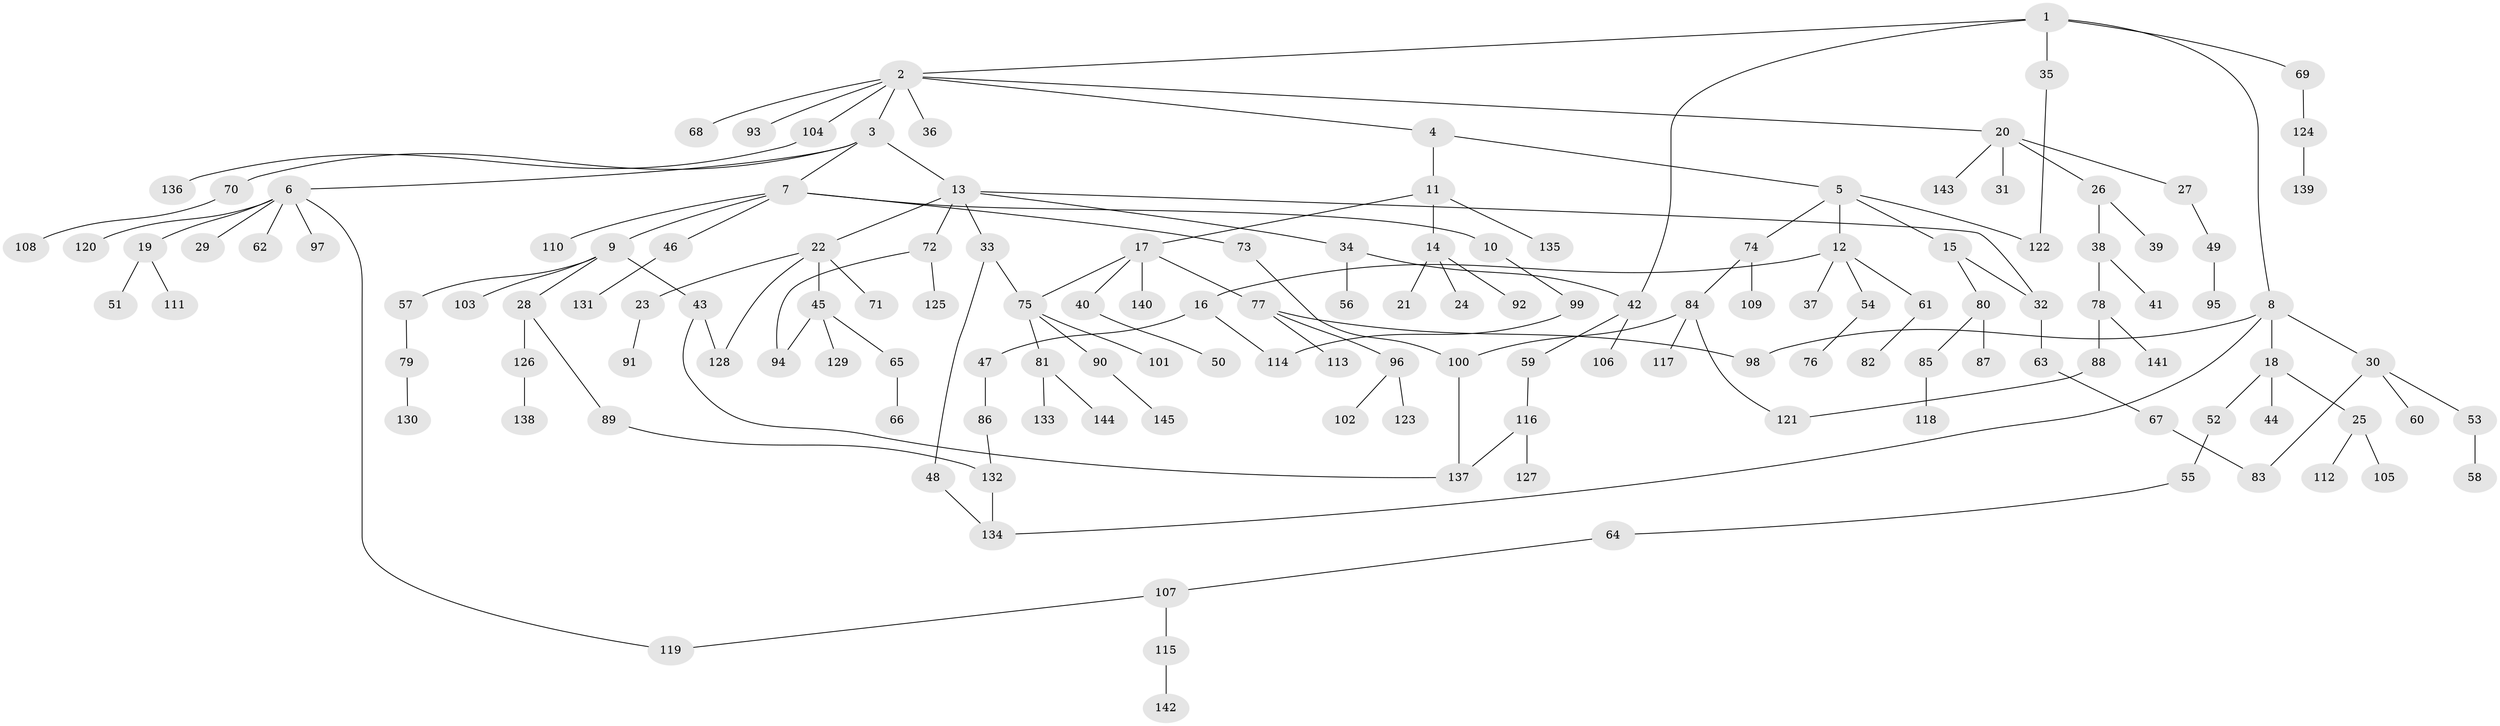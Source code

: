 // Generated by graph-tools (version 1.1) at 2025/25/03/09/25 03:25:25]
// undirected, 145 vertices, 161 edges
graph export_dot {
graph [start="1"]
  node [color=gray90,style=filled];
  1;
  2;
  3;
  4;
  5;
  6;
  7;
  8;
  9;
  10;
  11;
  12;
  13;
  14;
  15;
  16;
  17;
  18;
  19;
  20;
  21;
  22;
  23;
  24;
  25;
  26;
  27;
  28;
  29;
  30;
  31;
  32;
  33;
  34;
  35;
  36;
  37;
  38;
  39;
  40;
  41;
  42;
  43;
  44;
  45;
  46;
  47;
  48;
  49;
  50;
  51;
  52;
  53;
  54;
  55;
  56;
  57;
  58;
  59;
  60;
  61;
  62;
  63;
  64;
  65;
  66;
  67;
  68;
  69;
  70;
  71;
  72;
  73;
  74;
  75;
  76;
  77;
  78;
  79;
  80;
  81;
  82;
  83;
  84;
  85;
  86;
  87;
  88;
  89;
  90;
  91;
  92;
  93;
  94;
  95;
  96;
  97;
  98;
  99;
  100;
  101;
  102;
  103;
  104;
  105;
  106;
  107;
  108;
  109;
  110;
  111;
  112;
  113;
  114;
  115;
  116;
  117;
  118;
  119;
  120;
  121;
  122;
  123;
  124;
  125;
  126;
  127;
  128;
  129;
  130;
  131;
  132;
  133;
  134;
  135;
  136;
  137;
  138;
  139;
  140;
  141;
  142;
  143;
  144;
  145;
  1 -- 2;
  1 -- 8;
  1 -- 35;
  1 -- 42;
  1 -- 69;
  2 -- 3;
  2 -- 4;
  2 -- 20;
  2 -- 36;
  2 -- 68;
  2 -- 93;
  2 -- 104;
  3 -- 6;
  3 -- 7;
  3 -- 13;
  3 -- 70;
  4 -- 5;
  4 -- 11;
  5 -- 12;
  5 -- 15;
  5 -- 74;
  5 -- 122;
  6 -- 19;
  6 -- 29;
  6 -- 62;
  6 -- 97;
  6 -- 120;
  6 -- 119;
  7 -- 9;
  7 -- 10;
  7 -- 46;
  7 -- 73;
  7 -- 110;
  8 -- 18;
  8 -- 30;
  8 -- 134;
  8 -- 98;
  9 -- 28;
  9 -- 43;
  9 -- 57;
  9 -- 103;
  10 -- 99;
  11 -- 14;
  11 -- 17;
  11 -- 135;
  12 -- 16;
  12 -- 37;
  12 -- 54;
  12 -- 61;
  13 -- 22;
  13 -- 32;
  13 -- 33;
  13 -- 34;
  13 -- 72;
  14 -- 21;
  14 -- 24;
  14 -- 92;
  15 -- 80;
  15 -- 32;
  16 -- 47;
  16 -- 114;
  17 -- 40;
  17 -- 77;
  17 -- 140;
  17 -- 75;
  18 -- 25;
  18 -- 44;
  18 -- 52;
  19 -- 51;
  19 -- 111;
  20 -- 26;
  20 -- 27;
  20 -- 31;
  20 -- 143;
  22 -- 23;
  22 -- 45;
  22 -- 71;
  22 -- 128;
  23 -- 91;
  25 -- 105;
  25 -- 112;
  26 -- 38;
  26 -- 39;
  27 -- 49;
  28 -- 89;
  28 -- 126;
  30 -- 53;
  30 -- 60;
  30 -- 83;
  32 -- 63;
  33 -- 48;
  33 -- 75;
  34 -- 56;
  34 -- 42;
  35 -- 122;
  38 -- 41;
  38 -- 78;
  40 -- 50;
  42 -- 59;
  42 -- 106;
  43 -- 137;
  43 -- 128;
  45 -- 65;
  45 -- 129;
  45 -- 94;
  46 -- 131;
  47 -- 86;
  48 -- 134;
  49 -- 95;
  52 -- 55;
  53 -- 58;
  54 -- 76;
  55 -- 64;
  57 -- 79;
  59 -- 116;
  61 -- 82;
  63 -- 67;
  64 -- 107;
  65 -- 66;
  67 -- 83;
  69 -- 124;
  70 -- 108;
  72 -- 94;
  72 -- 125;
  73 -- 100;
  74 -- 84;
  74 -- 109;
  75 -- 81;
  75 -- 90;
  75 -- 101;
  77 -- 96;
  77 -- 98;
  77 -- 113;
  78 -- 88;
  78 -- 141;
  79 -- 130;
  80 -- 85;
  80 -- 87;
  81 -- 133;
  81 -- 144;
  84 -- 100;
  84 -- 117;
  84 -- 121;
  85 -- 118;
  86 -- 132;
  88 -- 121;
  89 -- 132;
  90 -- 145;
  96 -- 102;
  96 -- 123;
  99 -- 114;
  100 -- 137;
  104 -- 136;
  107 -- 115;
  107 -- 119;
  115 -- 142;
  116 -- 127;
  116 -- 137;
  124 -- 139;
  126 -- 138;
  132 -- 134;
}
